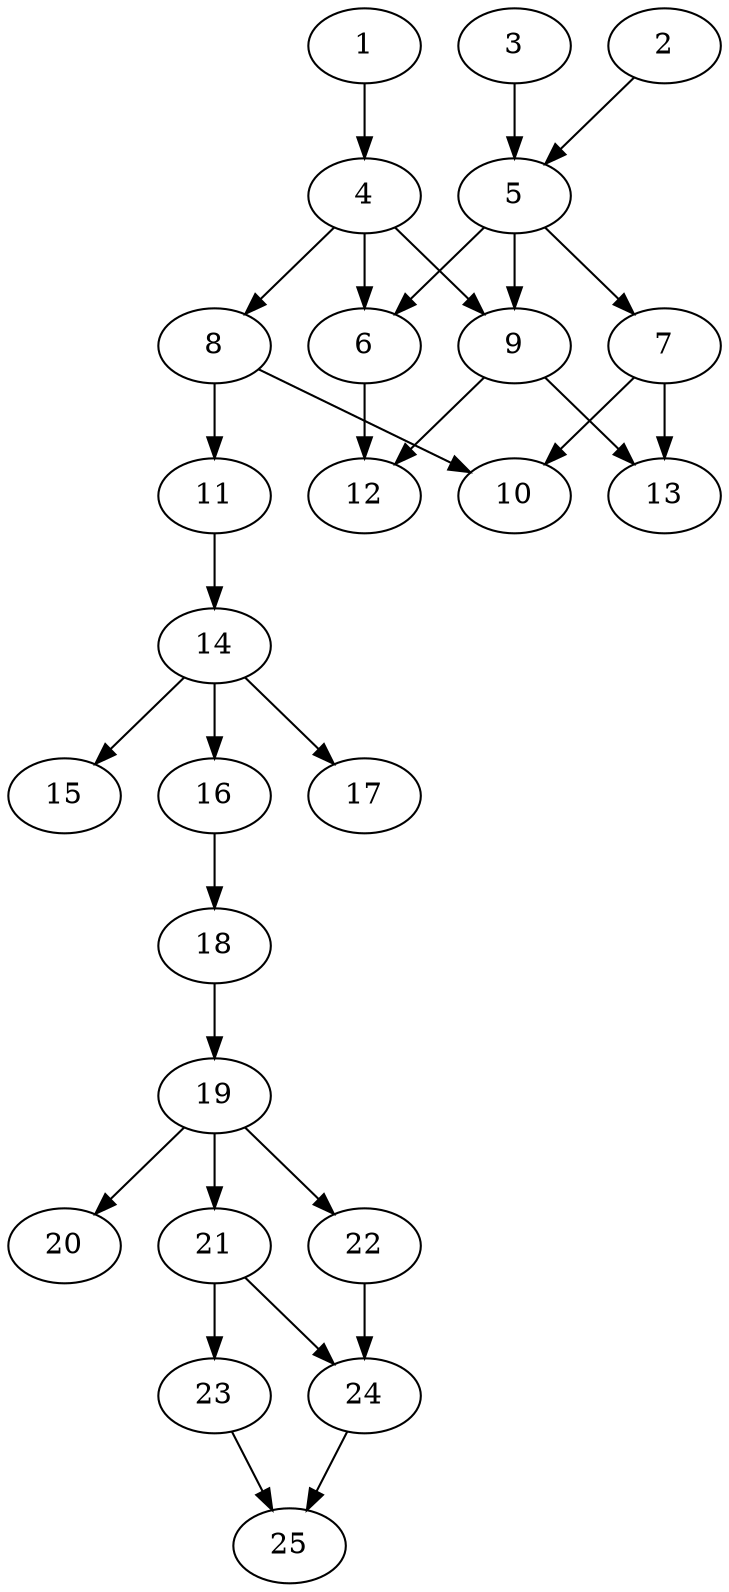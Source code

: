 // DAG automatically generated by daggen at Tue Aug  6 16:26:47 2019
// ./daggen --dot -n 25 --ccr 0.4 --fat 0.4 --regular 0.5 --density 0.7 --mindata 5242880 --maxdata 52428800 
digraph G {
  1 [size="114593280", alpha="0.19", expect_size="45837312"] 
  1 -> 4 [size ="45837312"]
  2 [size="52705280", alpha="0.19", expect_size="21082112"] 
  2 -> 5 [size ="21082112"]
  3 [size="96637440", alpha="0.03", expect_size="38654976"] 
  3 -> 5 [size ="38654976"]
  4 [size="116787200", alpha="0.05", expect_size="46714880"] 
  4 -> 6 [size ="46714880"]
  4 -> 8 [size ="46714880"]
  4 -> 9 [size ="46714880"]
  5 [size="30929920", alpha="0.06", expect_size="12371968"] 
  5 -> 6 [size ="12371968"]
  5 -> 7 [size ="12371968"]
  5 -> 9 [size ="12371968"]
  6 [size="84948480", alpha="0.05", expect_size="33979392"] 
  6 -> 12 [size ="33979392"]
  7 [size="101908480", alpha="0.17", expect_size="40763392"] 
  7 -> 10 [size ="40763392"]
  7 -> 13 [size ="40763392"]
  8 [size="32619520", alpha="0.16", expect_size="13047808"] 
  8 -> 10 [size ="13047808"]
  8 -> 11 [size ="13047808"]
  9 [size="51184640", alpha="0.17", expect_size="20473856"] 
  9 -> 12 [size ="20473856"]
  9 -> 13 [size ="20473856"]
  10 [size="63139840", alpha="0.06", expect_size="25255936"] 
  11 [size="88532480", alpha="0.18", expect_size="35412992"] 
  11 -> 14 [size ="35412992"]
  12 [size="83896320", alpha="0.08", expect_size="33558528"] 
  13 [size="75589120", alpha="0.05", expect_size="30235648"] 
  14 [size="93642240", alpha="0.06", expect_size="37456896"] 
  14 -> 15 [size ="37456896"]
  14 -> 16 [size ="37456896"]
  14 -> 17 [size ="37456896"]
  15 [size="122060800", alpha="0.07", expect_size="48824320"] 
  16 [size="38622720", alpha="0.15", expect_size="15449088"] 
  16 -> 18 [size ="15449088"]
  17 [size="69002240", alpha="0.15", expect_size="27600896"] 
  18 [size="49587200", alpha="0.13", expect_size="19834880"] 
  18 -> 19 [size ="19834880"]
  19 [size="27824640", alpha="0.04", expect_size="11129856"] 
  19 -> 20 [size ="11129856"]
  19 -> 21 [size ="11129856"]
  19 -> 22 [size ="11129856"]
  20 [size="126525440", alpha="0.09", expect_size="50610176"] 
  21 [size="46328320", alpha="0.11", expect_size="18531328"] 
  21 -> 23 [size ="18531328"]
  21 -> 24 [size ="18531328"]
  22 [size="36515840", alpha="0.20", expect_size="14606336"] 
  22 -> 24 [size ="14606336"]
  23 [size="85770240", alpha="0.02", expect_size="34308096"] 
  23 -> 25 [size ="34308096"]
  24 [size="113512960", alpha="0.03", expect_size="45405184"] 
  24 -> 25 [size ="45405184"]
  25 [size="30090240", alpha="0.06", expect_size="12036096"] 
}
